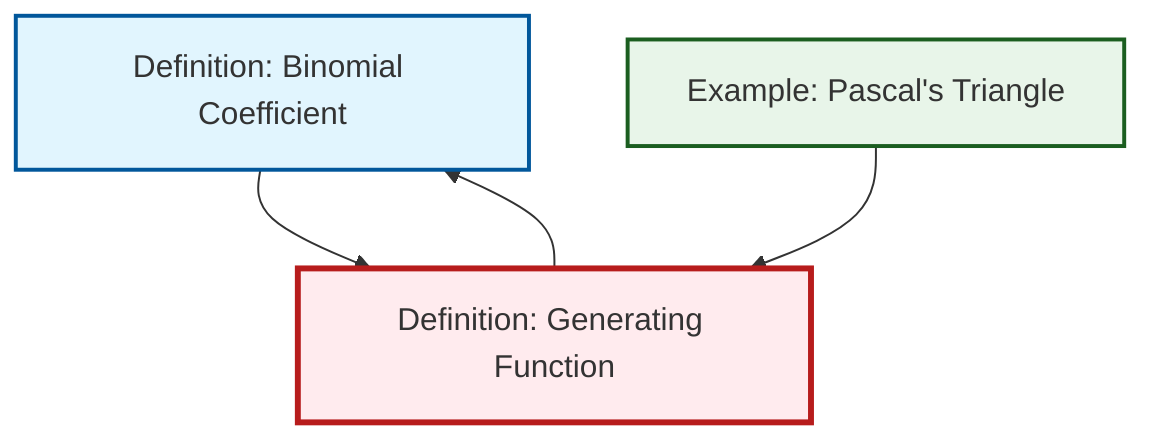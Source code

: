 graph TD
    classDef definition fill:#e1f5fe,stroke:#01579b,stroke-width:2px
    classDef theorem fill:#f3e5f5,stroke:#4a148c,stroke-width:2px
    classDef axiom fill:#fff3e0,stroke:#e65100,stroke-width:2px
    classDef example fill:#e8f5e9,stroke:#1b5e20,stroke-width:2px
    classDef current fill:#ffebee,stroke:#b71c1c,stroke-width:3px
    def-binomial-coefficient["Definition: Binomial Coefficient"]:::definition
    ex-pascals-triangle["Example: Pascal's Triangle"]:::example
    def-generating-function["Definition: Generating Function"]:::definition
    def-binomial-coefficient --> def-generating-function
    ex-pascals-triangle --> def-generating-function
    def-generating-function --> def-binomial-coefficient
    class def-generating-function current